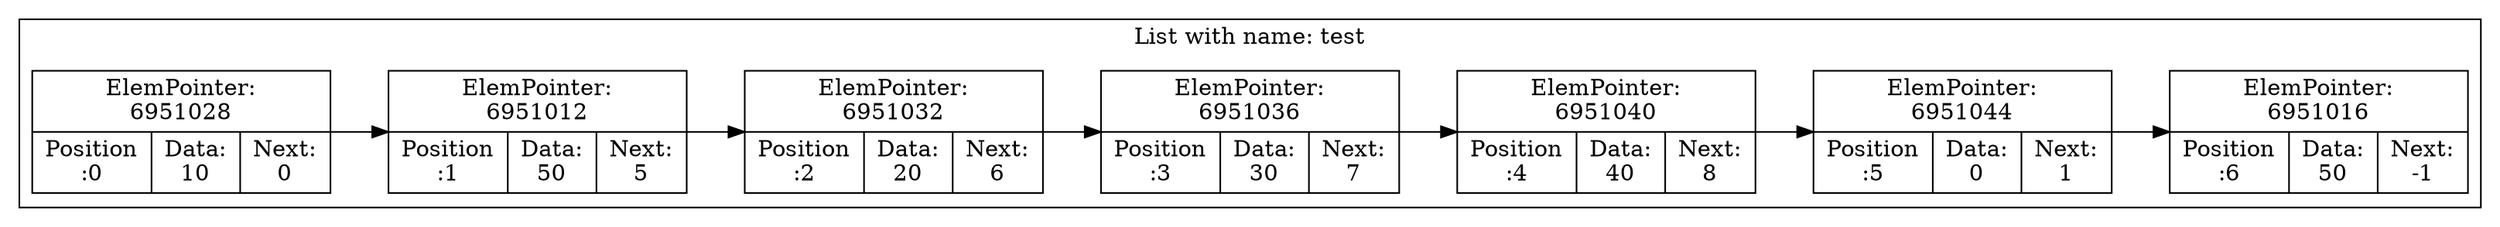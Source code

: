 digraph G{
rankdir=LR;
subgraph clusterlist {
0 [shape=record, label="ElemPointer:\n6951028 | {Position\n:0 | Data:\n10 | Next:\n0}"];
0->1
1 [shape=record, label="ElemPointer:\n6951012 | {Position\n:1 | Data:\n50 | Next:\n5}"];
1->2
2 [shape=record, label="ElemPointer:\n6951032 | {Position\n:2 | Data:\n20 | Next:\n6}"];
2->3
3 [shape=record, label="ElemPointer:\n6951036 | {Position\n:3 | Data:\n30 | Next:\n7}"];
3->4
4 [shape=record, label="ElemPointer:\n6951040 | {Position\n:4 | Data:\n40 | Next:\n8}"];
4->5
5 [shape=record, label="ElemPointer:\n6951044 | {Position\n:5 | Data:\n0 | Next:\n1}"];
5->6
6 [shape=record, label="ElemPointer:\n6951016 | {Position\n:6 | Data:\n50 | Next:\n-1}"];
label = "List with name: test"}
}
